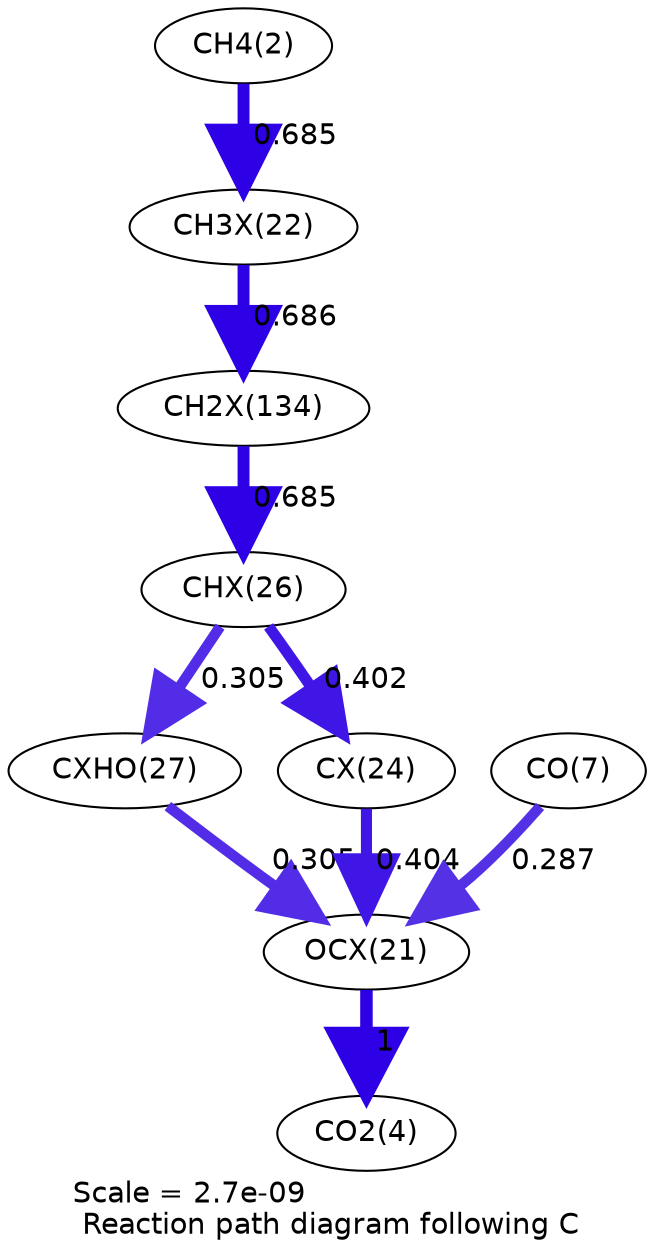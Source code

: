 digraph reaction_paths {
center=1;
s4 -> s25[fontname="Helvetica", penwidth=5.71, arrowsize=2.86, color="0.7, 1.18, 0.9"
, label=" 0.685"];
s25 -> s37[fontname="Helvetica", penwidth=5.72, arrowsize=2.86, color="0.7, 1.19, 0.9"
, label=" 0.686"];
s37 -> s29[fontname="Helvetica", penwidth=5.71, arrowsize=2.86, color="0.7, 1.19, 0.9"
, label=" 0.685"];
s29 -> s30[fontname="Helvetica", penwidth=5.1, arrowsize=2.55, color="0.7, 0.805, 0.9"
, label=" 0.305"];
s29 -> s27[fontname="Helvetica", penwidth=5.31, arrowsize=2.66, color="0.7, 0.902, 0.9"
, label=" 0.402"];
s30 -> s24[fontname="Helvetica", penwidth=5.1, arrowsize=2.55, color="0.7, 0.805, 0.9"
, label=" 0.305"];
s27 -> s24[fontname="Helvetica", penwidth=5.32, arrowsize=2.66, color="0.7, 0.904, 0.9"
, label=" 0.404"];
s9 -> s24[fontname="Helvetica", penwidth=5.06, arrowsize=2.53, color="0.7, 0.787, 0.9"
, label=" 0.287"];
s24 -> s6[fontname="Helvetica", penwidth=6, arrowsize=3, color="0.7, 1.5, 0.9"
, label=" 1"];
s4 [ fontname="Helvetica", label="CH4(2)"];
s6 [ fontname="Helvetica", label="CO2(4)"];
s9 [ fontname="Helvetica", label="CO(7)"];
s24 [ fontname="Helvetica", label="OCX(21)"];
s25 [ fontname="Helvetica", label="CH3X(22)"];
s27 [ fontname="Helvetica", label="CX(24)"];
s29 [ fontname="Helvetica", label="CHX(26)"];
s30 [ fontname="Helvetica", label="CXHO(27)"];
s37 [ fontname="Helvetica", label="CH2X(134)"];
 label = "Scale = 2.7e-09\l Reaction path diagram following C";
 fontname = "Helvetica";
}
